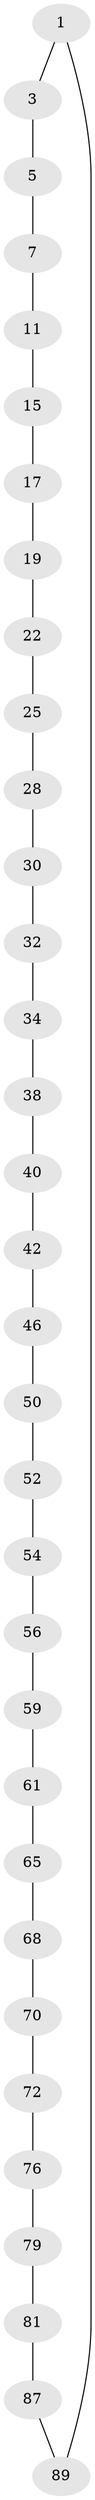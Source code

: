 // original degree distribution, {2: 1.0}
// Generated by graph-tools (version 1.1) at 2025/20/03/04/25 18:20:01]
// undirected, 33 vertices, 33 edges
graph export_dot {
graph [start="1"]
  node [color=gray90,style=filled];
  1 [super="+2"];
  3 [super="+4"];
  5 [super="+6"];
  7 [super="+8"];
  11 [super="+12"];
  15 [super="+16"];
  17 [super="+18"];
  19 [super="+20"];
  22 [super="+23"];
  25 [super="+26"];
  28 [super="+29"];
  30 [super="+31"];
  32 [super="+33"];
  34 [super="+35"];
  38 [super="+39"];
  40 [super="+41"];
  42 [super="+43"];
  46 [super="+47"];
  50 [super="+51"];
  52 [super="+53"];
  54 [super="+55"];
  56 [super="+57"];
  59 [super="+60"];
  61 [super="+62"];
  65 [super="+66"];
  68 [super="+69"];
  70 [super="+71"];
  72 [super="+73"];
  76 [super="+77"];
  79 [super="+80"];
  81 [super="+82"];
  87 [super="+88"];
  89 [super="+90"];
  1 -- 3;
  1 -- 89;
  3 -- 5;
  5 -- 7;
  7 -- 11;
  11 -- 15;
  15 -- 17;
  17 -- 19;
  19 -- 22;
  22 -- 25;
  25 -- 28;
  28 -- 30;
  30 -- 32;
  32 -- 34;
  34 -- 38;
  38 -- 40;
  40 -- 42;
  42 -- 46;
  46 -- 50;
  50 -- 52;
  52 -- 54;
  54 -- 56;
  56 -- 59;
  59 -- 61;
  61 -- 65;
  65 -- 68;
  68 -- 70;
  70 -- 72;
  72 -- 76;
  76 -- 79;
  79 -- 81;
  81 -- 87;
  87 -- 89;
}
